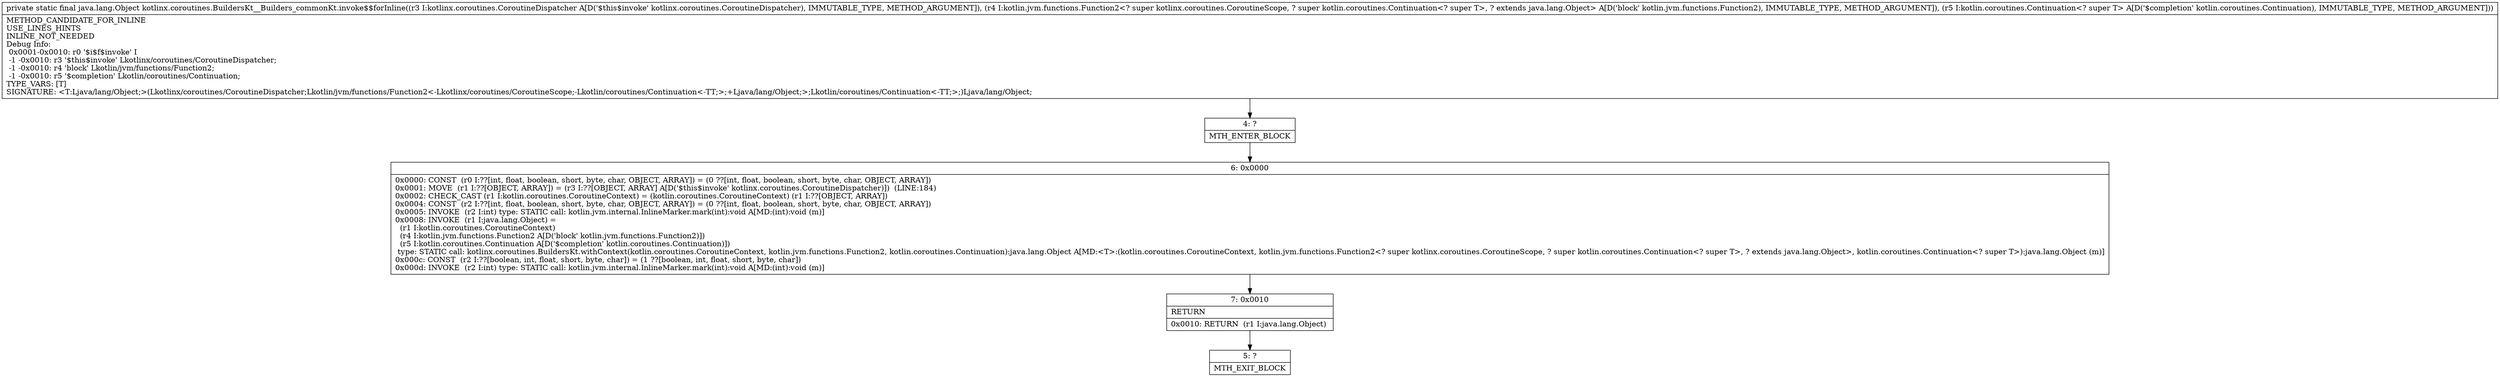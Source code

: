 digraph "CFG forkotlinx.coroutines.BuildersKt__Builders_commonKt.invoke$$forInline(Lkotlinx\/coroutines\/CoroutineDispatcher;Lkotlin\/jvm\/functions\/Function2;Lkotlin\/coroutines\/Continuation;)Ljava\/lang\/Object;" {
Node_4 [shape=record,label="{4\:\ ?|MTH_ENTER_BLOCK\l}"];
Node_6 [shape=record,label="{6\:\ 0x0000|0x0000: CONST  (r0 I:??[int, float, boolean, short, byte, char, OBJECT, ARRAY]) = (0 ??[int, float, boolean, short, byte, char, OBJECT, ARRAY]) \l0x0001: MOVE  (r1 I:??[OBJECT, ARRAY]) = (r3 I:??[OBJECT, ARRAY] A[D('$this$invoke' kotlinx.coroutines.CoroutineDispatcher)])  (LINE:184)\l0x0002: CHECK_CAST (r1 I:kotlin.coroutines.CoroutineContext) = (kotlin.coroutines.CoroutineContext) (r1 I:??[OBJECT, ARRAY]) \l0x0004: CONST  (r2 I:??[int, float, boolean, short, byte, char, OBJECT, ARRAY]) = (0 ??[int, float, boolean, short, byte, char, OBJECT, ARRAY]) \l0x0005: INVOKE  (r2 I:int) type: STATIC call: kotlin.jvm.internal.InlineMarker.mark(int):void A[MD:(int):void (m)]\l0x0008: INVOKE  (r1 I:java.lang.Object) = \l  (r1 I:kotlin.coroutines.CoroutineContext)\l  (r4 I:kotlin.jvm.functions.Function2 A[D('block' kotlin.jvm.functions.Function2)])\l  (r5 I:kotlin.coroutines.Continuation A[D('$completion' kotlin.coroutines.Continuation)])\l type: STATIC call: kotlinx.coroutines.BuildersKt.withContext(kotlin.coroutines.CoroutineContext, kotlin.jvm.functions.Function2, kotlin.coroutines.Continuation):java.lang.Object A[MD:\<T\>:(kotlin.coroutines.CoroutineContext, kotlin.jvm.functions.Function2\<? super kotlinx.coroutines.CoroutineScope, ? super kotlin.coroutines.Continuation\<? super T\>, ? extends java.lang.Object\>, kotlin.coroutines.Continuation\<? super T\>):java.lang.Object (m)]\l0x000c: CONST  (r2 I:??[boolean, int, float, short, byte, char]) = (1 ??[boolean, int, float, short, byte, char]) \l0x000d: INVOKE  (r2 I:int) type: STATIC call: kotlin.jvm.internal.InlineMarker.mark(int):void A[MD:(int):void (m)]\l}"];
Node_7 [shape=record,label="{7\:\ 0x0010|RETURN\l|0x0010: RETURN  (r1 I:java.lang.Object) \l}"];
Node_5 [shape=record,label="{5\:\ ?|MTH_EXIT_BLOCK\l}"];
MethodNode[shape=record,label="{private static final java.lang.Object kotlinx.coroutines.BuildersKt__Builders_commonKt.invoke$$forInline((r3 I:kotlinx.coroutines.CoroutineDispatcher A[D('$this$invoke' kotlinx.coroutines.CoroutineDispatcher), IMMUTABLE_TYPE, METHOD_ARGUMENT]), (r4 I:kotlin.jvm.functions.Function2\<? super kotlinx.coroutines.CoroutineScope, ? super kotlin.coroutines.Continuation\<? super T\>, ? extends java.lang.Object\> A[D('block' kotlin.jvm.functions.Function2), IMMUTABLE_TYPE, METHOD_ARGUMENT]), (r5 I:kotlin.coroutines.Continuation\<? super T\> A[D('$completion' kotlin.coroutines.Continuation), IMMUTABLE_TYPE, METHOD_ARGUMENT]))  | METHOD_CANDIDATE_FOR_INLINE\lUSE_LINES_HINTS\lINLINE_NOT_NEEDED\lDebug Info:\l  0x0001\-0x0010: r0 '$i$f$invoke' I\l  \-1 \-0x0010: r3 '$this$invoke' Lkotlinx\/coroutines\/CoroutineDispatcher;\l  \-1 \-0x0010: r4 'block' Lkotlin\/jvm\/functions\/Function2;\l  \-1 \-0x0010: r5 '$completion' Lkotlin\/coroutines\/Continuation;\lTYPE_VARS: [T]\lSIGNATURE: \<T:Ljava\/lang\/Object;\>(Lkotlinx\/coroutines\/CoroutineDispatcher;Lkotlin\/jvm\/functions\/Function2\<\-Lkotlinx\/coroutines\/CoroutineScope;\-Lkotlin\/coroutines\/Continuation\<\-TT;\>;+Ljava\/lang\/Object;\>;Lkotlin\/coroutines\/Continuation\<\-TT;\>;)Ljava\/lang\/Object;\l}"];
MethodNode -> Node_4;Node_4 -> Node_6;
Node_6 -> Node_7;
Node_7 -> Node_5;
}

